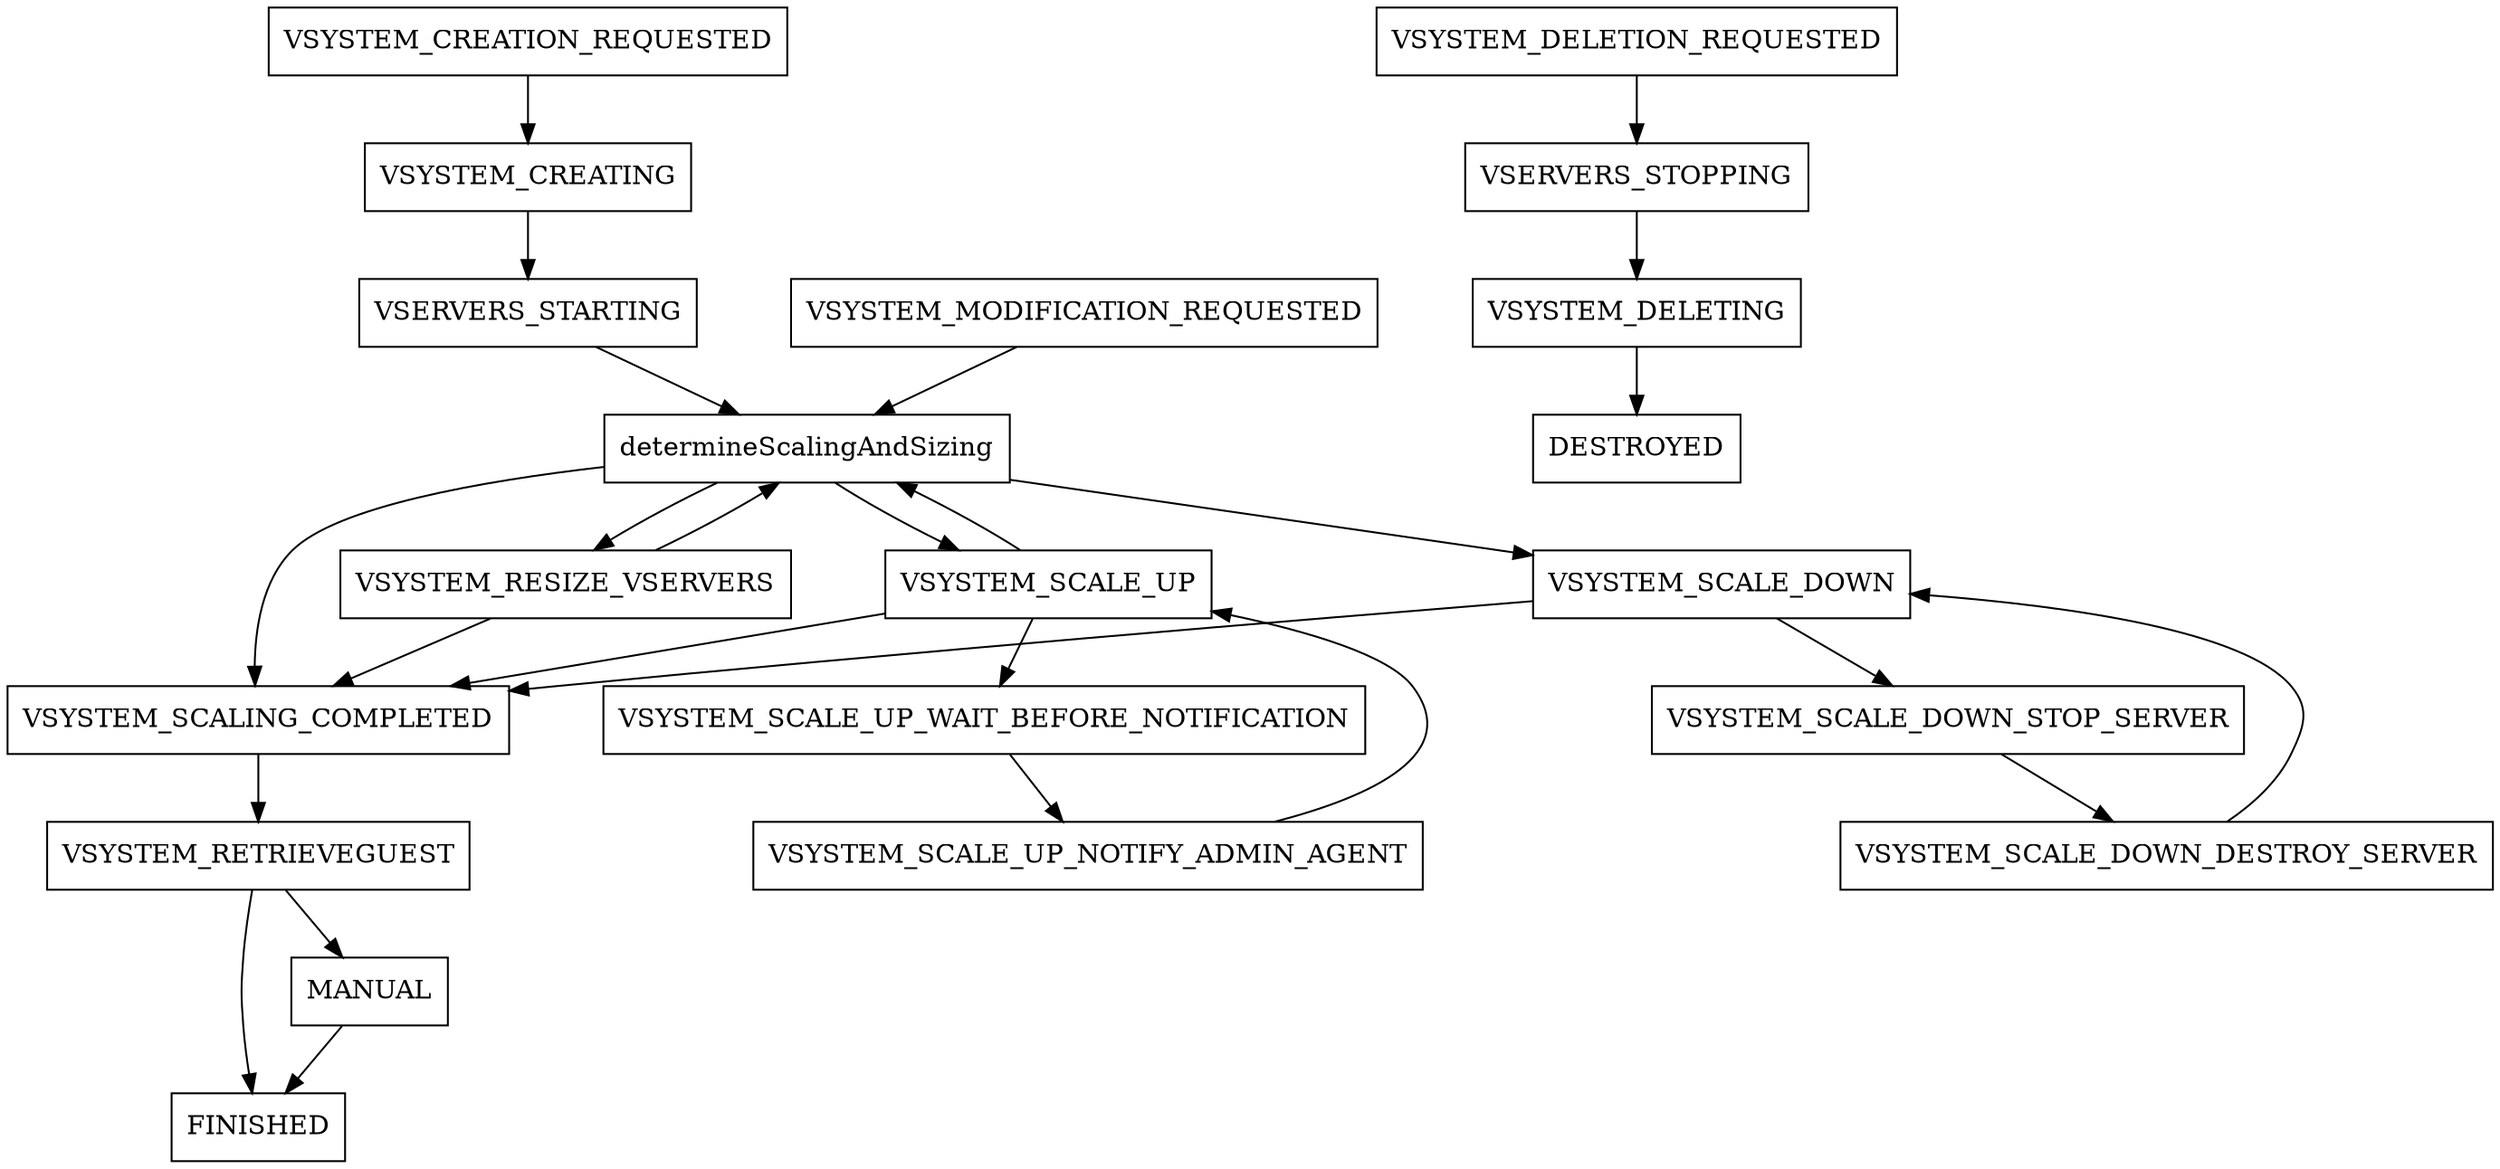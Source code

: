 digraph Flow {
   nodesep=0.7
   node [shape=box];
	
   VSYSTEM_CREATION_REQUESTED -> VSYSTEM_CREATING; 
   VSYSTEM_CREATING -> VSERVERS_STARTING;   VSERVERS_STARTING -> determineScalingAndSizing;   VSYSTEM_MODIFICATION_REQUESTED -> determineScalingAndSizing;
 
   VSYSTEM_RESIZE_VSERVERS -> determineScalingAndSizing;
 
   determineScalingAndSizing -> VSYSTEM_SCALE_UP;
   determineScalingAndSizing -> VSYSTEM_SCALE_DOWN;
   determineScalingAndSizing -> VSYSTEM_RESIZE_VSERVERS;
   determineScalingAndSizing -> VSYSTEM_SCALING_COMPLETED;
   
   VSYSTEM_RESIZE_VSERVERS -> VSYSTEM_SCALING_COMPLETED;
   VSYSTEM_SCALE_UP -> VSYSTEM_SCALING_COMPLETED;
   VSYSTEM_SCALE_DOWN -> VSYSTEM_SCALING_COMPLETED;
 
   VSYSTEM_SCALE_UP_WAIT_BEFORE_NOTIFICATION -> VSYSTEM_SCALE_UP_NOTIFY_ADMIN_AGENT;
   VSYSTEM_SCALE_UP -> VSYSTEM_SCALE_UP_WAIT_BEFORE_NOTIFICATION;
   VSYSTEM_SCALE_UP_NOTIFY_ADMIN_AGENT -> VSYSTEM_SCALE_UP;
   VSYSTEM_SCALE_UP -> determineScalingAndSizing;
   
   VSYSTEM_SCALE_DOWN -> VSYSTEM_SCALE_DOWN_STOP_SERVER;
   VSYSTEM_SCALE_DOWN_DESTROY_SERVER -> VSYSTEM_SCALE_DOWN;
   
   VSYSTEM_SCALE_DOWN_STOP_SERVER -> VSYSTEM_SCALE_DOWN_DESTROY_SERVER;
   
   VSYSTEM_DELETION_REQUESTED -> VSERVERS_STOPPING;
   VSERVERS_STOPPING -> VSYSTEM_DELETING -> DESTROYED;
   
   VSYSTEM_SCALING_COMPLETED -> VSYSTEM_RETRIEVEGUEST;
   VSYSTEM_RETRIEVEGUEST -> FINISHED;
   VSYSTEM_RETRIEVEGUEST -> MANUAL -> FINISHED;
   
}